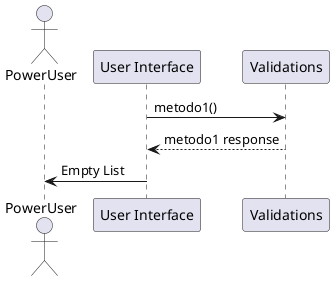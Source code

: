 @startuml
actor PowerUser

participant "User Interface" as A
participant "Validations" as B

A -> B: metodo1()

B --> A: metodo1 response

A -> PowerUser: Empty List

@enduml